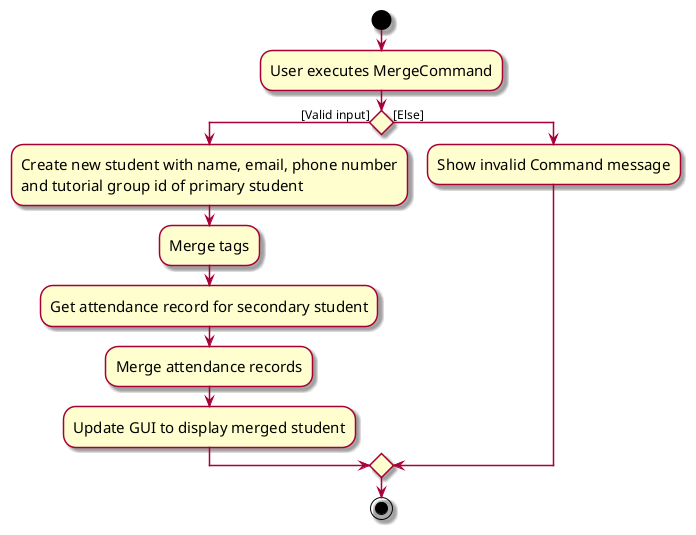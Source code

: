 @startuml
skin rose
skinparam ActivityFontSize 15
skinparam ArrowFontSize 12
start
:User executes MergeCommand;
if () then ([Valid input])
  :Create new student with name, email, phone number
  and tutorial group id of primary student;
  :Merge tags;
  :Get attendance record for secondary student;
  :Merge attendance records;
  :Update GUI to display merged student;
else ([Else])
  :Show invalid Command message;
endif
stop
@enduml
